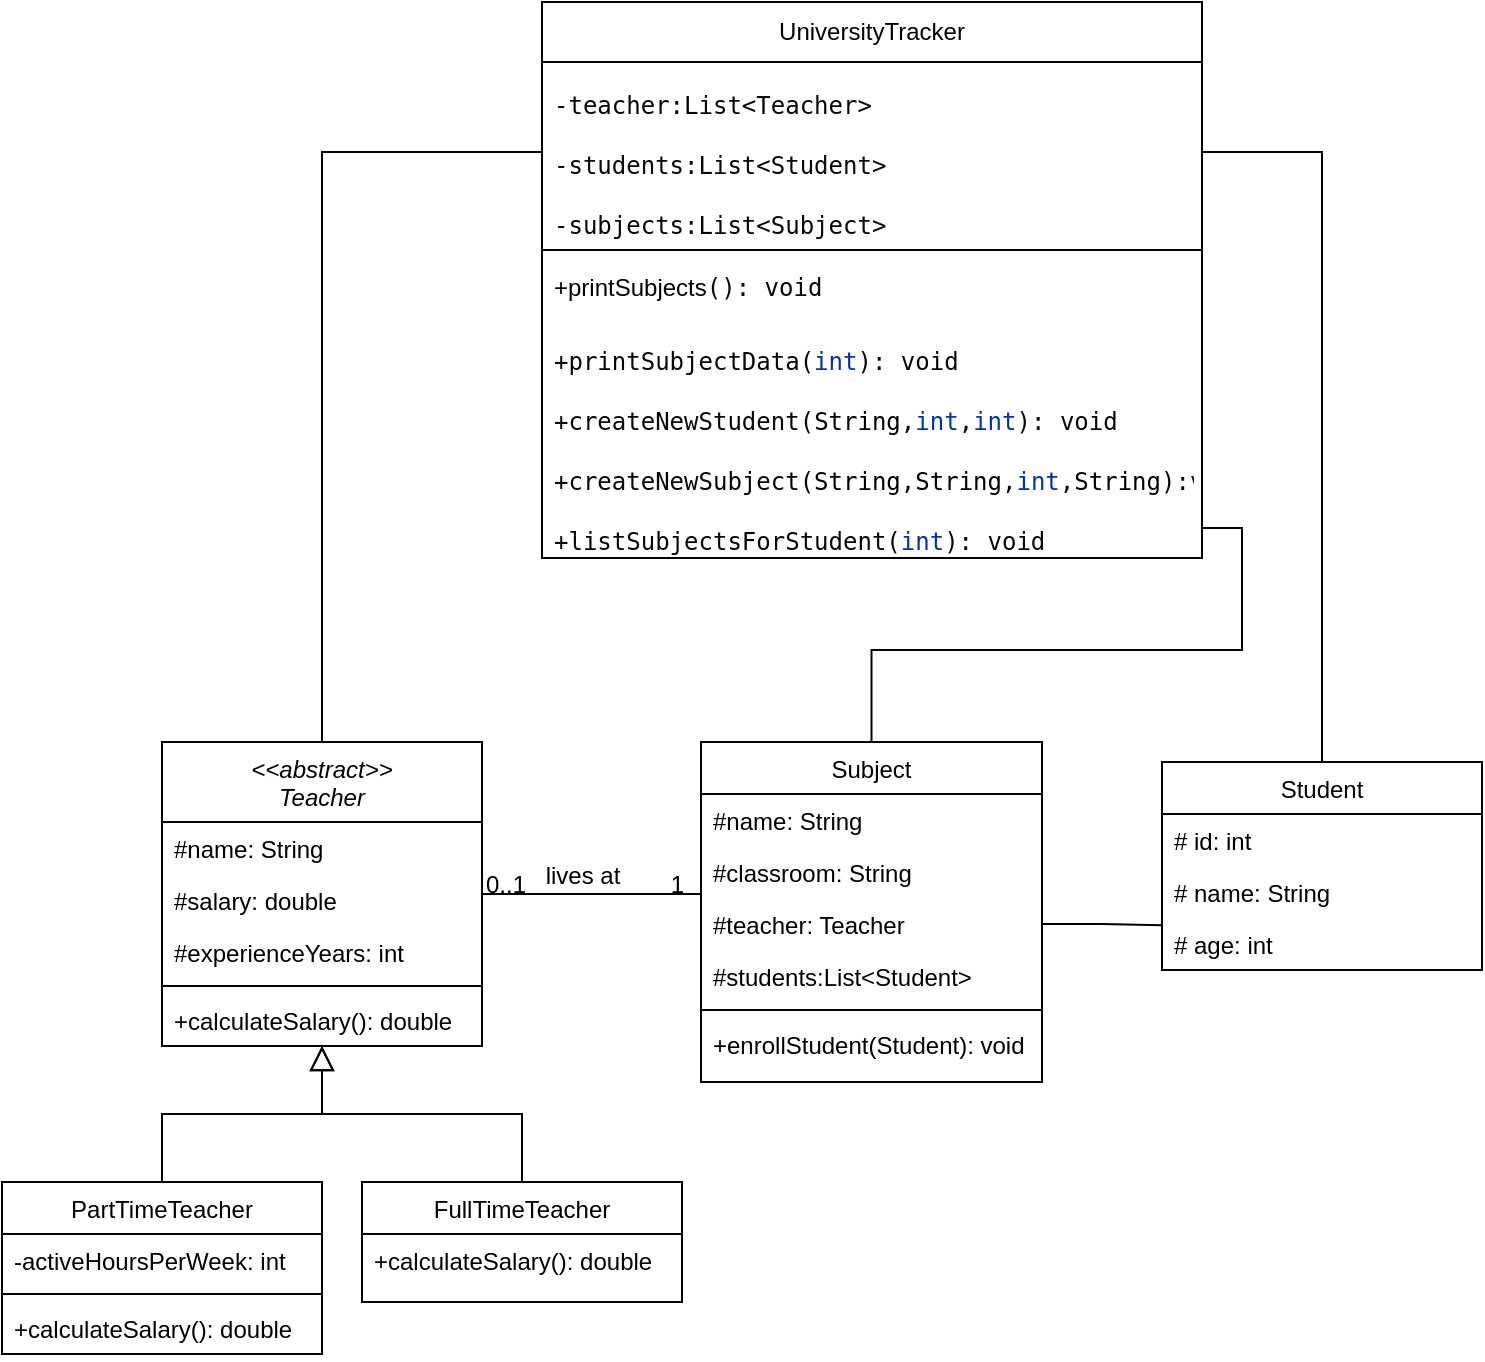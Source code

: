 <mxfile version="21.6.9" type="github">
  <diagram id="C5RBs43oDa-KdzZeNtuy" name="Page-1">
    <mxGraphModel dx="1820" dy="1699" grid="1" gridSize="10" guides="1" tooltips="1" connect="1" arrows="1" fold="1" page="1" pageScale="1" pageWidth="827" pageHeight="1169" math="0" shadow="0">
      <root>
        <mxCell id="WIyWlLk6GJQsqaUBKTNV-0" />
        <mxCell id="WIyWlLk6GJQsqaUBKTNV-1" parent="WIyWlLk6GJQsqaUBKTNV-0" />
        <mxCell id="6salKoNTIVu9IoD2NEyQ-0" style="edgeStyle=orthogonalEdgeStyle;rounded=0;orthogonalLoop=1;jettySize=auto;html=1;entryX=0;entryY=0.5;entryDx=0;entryDy=0;endArrow=none;endFill=0;" edge="1" parent="WIyWlLk6GJQsqaUBKTNV-1" source="6salKoNTIVu9IoD2NEyQ-1" target="6salKoNTIVu9IoD2NEyQ-29">
          <mxGeometry relative="1" as="geometry" />
        </mxCell>
        <mxCell id="6salKoNTIVu9IoD2NEyQ-1" value="&lt;&lt;abstract&gt;&gt;&#xa;Teacher" style="swimlane;fontStyle=2;align=center;verticalAlign=top;childLayout=stackLayout;horizontal=1;startSize=40;horizontalStack=0;resizeParent=1;resizeLast=0;collapsible=1;marginBottom=0;rounded=0;shadow=0;strokeWidth=1;" vertex="1" parent="WIyWlLk6GJQsqaUBKTNV-1">
          <mxGeometry x="40" y="100" width="160" height="152" as="geometry">
            <mxRectangle x="230" y="140" width="160" height="26" as="alternateBounds" />
          </mxGeometry>
        </mxCell>
        <mxCell id="6salKoNTIVu9IoD2NEyQ-2" value="#name: String" style="text;align=left;verticalAlign=top;spacingLeft=4;spacingRight=4;overflow=hidden;rotatable=0;points=[[0,0.5],[1,0.5]];portConstraint=eastwest;" vertex="1" parent="6salKoNTIVu9IoD2NEyQ-1">
          <mxGeometry y="40" width="160" height="26" as="geometry" />
        </mxCell>
        <mxCell id="6salKoNTIVu9IoD2NEyQ-3" value="#salary: double" style="text;align=left;verticalAlign=top;spacingLeft=4;spacingRight=4;overflow=hidden;rotatable=0;points=[[0,0.5],[1,0.5]];portConstraint=eastwest;rounded=0;shadow=0;html=0;" vertex="1" parent="6salKoNTIVu9IoD2NEyQ-1">
          <mxGeometry y="66" width="160" height="26" as="geometry" />
        </mxCell>
        <mxCell id="6salKoNTIVu9IoD2NEyQ-4" value="#experienceYears: int" style="text;align=left;verticalAlign=top;spacingLeft=4;spacingRight=4;overflow=hidden;rotatable=0;points=[[0,0.5],[1,0.5]];portConstraint=eastwest;rounded=0;shadow=0;html=0;" vertex="1" parent="6salKoNTIVu9IoD2NEyQ-1">
          <mxGeometry y="92" width="160" height="26" as="geometry" />
        </mxCell>
        <mxCell id="6salKoNTIVu9IoD2NEyQ-5" value="" style="line;html=1;strokeWidth=1;align=left;verticalAlign=middle;spacingTop=-1;spacingLeft=3;spacingRight=3;rotatable=0;labelPosition=right;points=[];portConstraint=eastwest;" vertex="1" parent="6salKoNTIVu9IoD2NEyQ-1">
          <mxGeometry y="118" width="160" height="8" as="geometry" />
        </mxCell>
        <mxCell id="6salKoNTIVu9IoD2NEyQ-6" value="+calculateSalary(): double" style="text;align=left;verticalAlign=top;spacingLeft=4;spacingRight=4;overflow=hidden;rotatable=0;points=[[0,0.5],[1,0.5]];portConstraint=eastwest;" vertex="1" parent="6salKoNTIVu9IoD2NEyQ-1">
          <mxGeometry y="126" width="160" height="26" as="geometry" />
        </mxCell>
        <mxCell id="6salKoNTIVu9IoD2NEyQ-7" value="PartTimeTeacher" style="swimlane;fontStyle=0;align=center;verticalAlign=top;childLayout=stackLayout;horizontal=1;startSize=26;horizontalStack=0;resizeParent=1;resizeLast=0;collapsible=1;marginBottom=0;rounded=0;shadow=0;strokeWidth=1;" vertex="1" parent="WIyWlLk6GJQsqaUBKTNV-1">
          <mxGeometry x="-40" y="320" width="160" height="86" as="geometry">
            <mxRectangle x="130" y="380" width="160" height="26" as="alternateBounds" />
          </mxGeometry>
        </mxCell>
        <mxCell id="6salKoNTIVu9IoD2NEyQ-8" value="-activeHoursPerWeek: int" style="text;align=left;verticalAlign=top;spacingLeft=4;spacingRight=4;overflow=hidden;rotatable=0;points=[[0,0.5],[1,0.5]];portConstraint=eastwest;" vertex="1" parent="6salKoNTIVu9IoD2NEyQ-7">
          <mxGeometry y="26" width="160" height="26" as="geometry" />
        </mxCell>
        <mxCell id="6salKoNTIVu9IoD2NEyQ-9" value="" style="line;html=1;strokeWidth=1;align=left;verticalAlign=middle;spacingTop=-1;spacingLeft=3;spacingRight=3;rotatable=0;labelPosition=right;points=[];portConstraint=eastwest;" vertex="1" parent="6salKoNTIVu9IoD2NEyQ-7">
          <mxGeometry y="52" width="160" height="8" as="geometry" />
        </mxCell>
        <mxCell id="6salKoNTIVu9IoD2NEyQ-10" value="+calculateSalary(): double" style="text;align=left;verticalAlign=top;spacingLeft=4;spacingRight=4;overflow=hidden;rotatable=0;points=[[0,0.5],[1,0.5]];portConstraint=eastwest;" vertex="1" parent="6salKoNTIVu9IoD2NEyQ-7">
          <mxGeometry y="60" width="160" height="26" as="geometry" />
        </mxCell>
        <mxCell id="6salKoNTIVu9IoD2NEyQ-11" value="" style="endArrow=block;endSize=10;endFill=0;shadow=0;strokeWidth=1;rounded=0;edgeStyle=elbowEdgeStyle;elbow=vertical;" edge="1" parent="WIyWlLk6GJQsqaUBKTNV-1" source="6salKoNTIVu9IoD2NEyQ-7" target="6salKoNTIVu9IoD2NEyQ-1">
          <mxGeometry width="160" relative="1" as="geometry">
            <mxPoint x="200" y="203" as="sourcePoint" />
            <mxPoint x="200" y="203" as="targetPoint" />
          </mxGeometry>
        </mxCell>
        <mxCell id="6salKoNTIVu9IoD2NEyQ-12" value="FullTimeTeacher" style="swimlane;fontStyle=0;align=center;verticalAlign=top;childLayout=stackLayout;horizontal=1;startSize=26;horizontalStack=0;resizeParent=1;resizeLast=0;collapsible=1;marginBottom=0;rounded=0;shadow=0;strokeWidth=1;" vertex="1" parent="WIyWlLk6GJQsqaUBKTNV-1">
          <mxGeometry x="140" y="320" width="160" height="60" as="geometry">
            <mxRectangle x="340" y="380" width="170" height="26" as="alternateBounds" />
          </mxGeometry>
        </mxCell>
        <mxCell id="6salKoNTIVu9IoD2NEyQ-13" value="+calculateSalary(): double" style="text;align=left;verticalAlign=top;spacingLeft=4;spacingRight=4;overflow=hidden;rotatable=0;points=[[0,0.5],[1,0.5]];portConstraint=eastwest;" vertex="1" parent="6salKoNTIVu9IoD2NEyQ-12">
          <mxGeometry y="26" width="160" height="26" as="geometry" />
        </mxCell>
        <mxCell id="6salKoNTIVu9IoD2NEyQ-14" value="" style="endArrow=block;endSize=10;endFill=0;shadow=0;strokeWidth=1;rounded=0;edgeStyle=elbowEdgeStyle;elbow=vertical;" edge="1" parent="WIyWlLk6GJQsqaUBKTNV-1" source="6salKoNTIVu9IoD2NEyQ-12" target="6salKoNTIVu9IoD2NEyQ-1">
          <mxGeometry width="160" relative="1" as="geometry">
            <mxPoint x="210" y="373" as="sourcePoint" />
            <mxPoint x="310" y="271" as="targetPoint" />
          </mxGeometry>
        </mxCell>
        <mxCell id="6salKoNTIVu9IoD2NEyQ-15" style="edgeStyle=orthogonalEdgeStyle;rounded=0;orthogonalLoop=1;jettySize=auto;html=1;entryX=1;entryY=0.5;entryDx=0;entryDy=0;endArrow=none;endFill=0;" edge="1" parent="WIyWlLk6GJQsqaUBKTNV-1" source="6salKoNTIVu9IoD2NEyQ-16" target="6salKoNTIVu9IoD2NEyQ-36">
          <mxGeometry relative="1" as="geometry" />
        </mxCell>
        <mxCell id="6salKoNTIVu9IoD2NEyQ-16" value="Subject" style="swimlane;fontStyle=0;align=center;verticalAlign=top;childLayout=stackLayout;horizontal=1;startSize=26;horizontalStack=0;resizeParent=1;resizeLast=0;collapsible=1;marginBottom=0;rounded=0;shadow=0;strokeWidth=1;" vertex="1" parent="WIyWlLk6GJQsqaUBKTNV-1">
          <mxGeometry x="309.5" y="100" width="170.5" height="170" as="geometry">
            <mxRectangle x="550" y="140" width="160" height="26" as="alternateBounds" />
          </mxGeometry>
        </mxCell>
        <mxCell id="6salKoNTIVu9IoD2NEyQ-17" value="#name: String&#xa;" style="text;align=left;verticalAlign=top;spacingLeft=4;spacingRight=4;overflow=hidden;rotatable=0;points=[[0,0.5],[1,0.5]];portConstraint=eastwest;" vertex="1" parent="6salKoNTIVu9IoD2NEyQ-16">
          <mxGeometry y="26" width="170.5" height="26" as="geometry" />
        </mxCell>
        <mxCell id="6salKoNTIVu9IoD2NEyQ-18" value="#classroom: String" style="text;align=left;verticalAlign=top;spacingLeft=4;spacingRight=4;overflow=hidden;rotatable=0;points=[[0,0.5],[1,0.5]];portConstraint=eastwest;rounded=0;shadow=0;html=0;" vertex="1" parent="6salKoNTIVu9IoD2NEyQ-16">
          <mxGeometry y="52" width="170.5" height="26" as="geometry" />
        </mxCell>
        <mxCell id="6salKoNTIVu9IoD2NEyQ-19" value="#teacher: Teacher" style="text;align=left;verticalAlign=top;spacingLeft=4;spacingRight=4;overflow=hidden;rotatable=0;points=[[0,0.5],[1,0.5]];portConstraint=eastwest;rounded=0;shadow=0;html=0;" vertex="1" parent="6salKoNTIVu9IoD2NEyQ-16">
          <mxGeometry y="78" width="170.5" height="26" as="geometry" />
        </mxCell>
        <mxCell id="6salKoNTIVu9IoD2NEyQ-20" value="#students:List&lt;Student&gt;" style="text;align=left;verticalAlign=top;spacingLeft=4;spacingRight=4;overflow=hidden;rotatable=0;points=[[0,0.5],[1,0.5]];portConstraint=eastwest;rounded=0;shadow=0;html=0;" vertex="1" parent="6salKoNTIVu9IoD2NEyQ-16">
          <mxGeometry y="104" width="170.5" height="26" as="geometry" />
        </mxCell>
        <mxCell id="6salKoNTIVu9IoD2NEyQ-21" value="" style="line;html=1;strokeWidth=1;align=left;verticalAlign=middle;spacingTop=-1;spacingLeft=3;spacingRight=3;rotatable=0;labelPosition=right;points=[];portConstraint=eastwest;" vertex="1" parent="6salKoNTIVu9IoD2NEyQ-16">
          <mxGeometry y="130" width="170.5" height="8" as="geometry" />
        </mxCell>
        <mxCell id="6salKoNTIVu9IoD2NEyQ-22" value="+enrollStudent(Student): void" style="text;align=left;verticalAlign=top;spacingLeft=4;spacingRight=4;overflow=hidden;rotatable=0;points=[[0,0.5],[1,0.5]];portConstraint=eastwest;" vertex="1" parent="6salKoNTIVu9IoD2NEyQ-16">
          <mxGeometry y="138" width="170.5" height="26" as="geometry" />
        </mxCell>
        <mxCell id="6salKoNTIVu9IoD2NEyQ-23" value="" style="endArrow=none;shadow=0;strokeWidth=1;rounded=0;endFill=0;edgeStyle=elbowEdgeStyle;elbow=vertical;" edge="1" parent="WIyWlLk6GJQsqaUBKTNV-1" source="6salKoNTIVu9IoD2NEyQ-1" target="6salKoNTIVu9IoD2NEyQ-16">
          <mxGeometry x="0.5" y="41" relative="1" as="geometry">
            <mxPoint x="380" y="192" as="sourcePoint" />
            <mxPoint x="540" y="192" as="targetPoint" />
            <mxPoint x="-40" y="32" as="offset" />
          </mxGeometry>
        </mxCell>
        <mxCell id="6salKoNTIVu9IoD2NEyQ-24" value="0..1" style="resizable=0;align=left;verticalAlign=bottom;labelBackgroundColor=none;fontSize=12;" connectable="0" vertex="1" parent="6salKoNTIVu9IoD2NEyQ-23">
          <mxGeometry x="-1" relative="1" as="geometry">
            <mxPoint y="4" as="offset" />
          </mxGeometry>
        </mxCell>
        <mxCell id="6salKoNTIVu9IoD2NEyQ-25" value="1" style="resizable=0;align=right;verticalAlign=bottom;labelBackgroundColor=none;fontSize=12;" connectable="0" vertex="1" parent="6salKoNTIVu9IoD2NEyQ-23">
          <mxGeometry x="1" relative="1" as="geometry">
            <mxPoint x="-7" y="4" as="offset" />
          </mxGeometry>
        </mxCell>
        <mxCell id="6salKoNTIVu9IoD2NEyQ-26" value="lives at" style="text;html=1;resizable=0;points=[];;align=center;verticalAlign=middle;labelBackgroundColor=none;rounded=0;shadow=0;strokeWidth=1;fontSize=12;" vertex="1" connectable="0" parent="6salKoNTIVu9IoD2NEyQ-23">
          <mxGeometry x="0.5" y="49" relative="1" as="geometry">
            <mxPoint x="-32" y="40" as="offset" />
          </mxGeometry>
        </mxCell>
        <mxCell id="6salKoNTIVu9IoD2NEyQ-27" value="UniversityTracker" style="swimlane;fontStyle=0;childLayout=stackLayout;horizontal=1;startSize=30;horizontalStack=0;resizeParent=1;resizeParentMax=0;resizeLast=0;collapsible=1;marginBottom=0;whiteSpace=wrap;html=1;" vertex="1" parent="WIyWlLk6GJQsqaUBKTNV-1">
          <mxGeometry x="230" y="-270" width="330" height="278" as="geometry" />
        </mxCell>
        <mxCell id="6salKoNTIVu9IoD2NEyQ-28" value="&lt;div style=&quot;background-color: rgb(255, 255, 255);&quot;&gt;&lt;pre style=&quot;font-family: &amp;quot;JetBrains Mono&amp;quot;, monospace;&quot;&gt;&lt;font color=&quot;#080808&quot;&gt;-teacher:List&amp;lt;Teacher&lt;/font&gt;&lt;span style=&quot;color: rgb(8, 8, 8);&quot;&gt;&amp;gt;&lt;/span&gt;&lt;/pre&gt;&lt;/div&gt;" style="text;strokeColor=none;fillColor=none;align=left;verticalAlign=middle;spacingLeft=4;spacingRight=4;overflow=hidden;points=[[0,0.5],[1,0.5]];portConstraint=eastwest;rotatable=0;whiteSpace=wrap;html=1;" vertex="1" parent="6salKoNTIVu9IoD2NEyQ-27">
          <mxGeometry y="30" width="330" height="30" as="geometry" />
        </mxCell>
        <mxCell id="6salKoNTIVu9IoD2NEyQ-29" value="&lt;pre style=&quot;border-color: var(--border-color); color: rgb(8, 8, 8); font-family: &amp;quot;JetBrains Mono&amp;quot;, monospace;&quot;&gt;-students:List&amp;lt;Student&lt;span style=&quot;border-color: var(--border-color);&quot;&gt;&amp;gt;&lt;/span&gt;&lt;/pre&gt;" style="text;strokeColor=none;fillColor=none;align=left;verticalAlign=middle;spacingLeft=4;spacingRight=4;overflow=hidden;points=[[0,0.5],[1,0.5]];portConstraint=eastwest;rotatable=0;whiteSpace=wrap;html=1;" vertex="1" parent="6salKoNTIVu9IoD2NEyQ-27">
          <mxGeometry y="60" width="330" height="30" as="geometry" />
        </mxCell>
        <mxCell id="6salKoNTIVu9IoD2NEyQ-30" value="&lt;pre style=&quot;border-color: var(--border-color); color: rgb(8, 8, 8); font-family: &amp;quot;JetBrains Mono&amp;quot;, monospace;&quot;&gt;-subjects:List&amp;lt;Subject&lt;span style=&quot;border-color: var(--border-color);&quot;&gt;&amp;gt;&lt;/span&gt;&lt;/pre&gt;" style="text;strokeColor=none;fillColor=none;align=left;verticalAlign=middle;spacingLeft=4;spacingRight=4;overflow=hidden;points=[[0,0.5],[1,0.5]];portConstraint=eastwest;rotatable=0;whiteSpace=wrap;html=1;" vertex="1" parent="6salKoNTIVu9IoD2NEyQ-27">
          <mxGeometry y="90" width="330" height="30" as="geometry" />
        </mxCell>
        <mxCell id="6salKoNTIVu9IoD2NEyQ-31" value="" style="line;html=1;strokeWidth=1;align=left;verticalAlign=middle;spacingTop=-1;spacingLeft=3;spacingRight=3;rotatable=0;labelPosition=right;points=[];portConstraint=eastwest;" vertex="1" parent="6salKoNTIVu9IoD2NEyQ-27">
          <mxGeometry y="120" width="330" height="8" as="geometry" />
        </mxCell>
        <mxCell id="6salKoNTIVu9IoD2NEyQ-32" value="+printSubjects&lt;span style=&quot;font-family: &amp;quot;JetBrains Mono&amp;quot;, monospace; background-color: rgb(255, 255, 255); color: rgb(8, 8, 8);&quot;&gt;(): void&lt;br&gt;&lt;/span&gt;" style="text;align=left;verticalAlign=middle;spacingLeft=4;spacingRight=4;overflow=hidden;points=[[0,0.5],[1,0.5]];portConstraint=eastwest;rotatable=0;whiteSpace=wrap;html=1;" vertex="1" parent="6salKoNTIVu9IoD2NEyQ-27">
          <mxGeometry y="128" width="330" height="30" as="geometry" />
        </mxCell>
        <mxCell id="6salKoNTIVu9IoD2NEyQ-33" value="&lt;div style=&quot;background-color:#ffffff;color:#080808&quot;&gt;&lt;pre style=&quot;font-family:&#39;JetBrains Mono&#39;,monospace;font-size:9,8pt;&quot;&gt;+printSubjectData(&lt;span style=&quot;color:#0033b3;&quot;&gt;int&lt;/span&gt;): void&lt;/pre&gt;&lt;/div&gt;" style="text;align=left;verticalAlign=middle;spacingLeft=4;spacingRight=4;overflow=hidden;points=[[0,0.5],[1,0.5]];portConstraint=eastwest;rotatable=0;whiteSpace=wrap;html=1;" vertex="1" parent="6salKoNTIVu9IoD2NEyQ-27">
          <mxGeometry y="158" width="330" height="30" as="geometry" />
        </mxCell>
        <mxCell id="6salKoNTIVu9IoD2NEyQ-34" value="&lt;div style=&quot;background-color:#ffffff;color:#080808&quot;&gt;&lt;pre style=&quot;font-family:&#39;JetBrains Mono&#39;,monospace;font-size:9,8pt;&quot;&gt;+createNewStudent&lt;span style=&quot;&quot;&gt;(&lt;/span&gt;&lt;span style=&quot;color: rgb(0, 0, 0);&quot;&gt;String&lt;/span&gt;&lt;span style=&quot;&quot;&gt;,&lt;/span&gt;&lt;span style=&quot;color: rgb(0, 51, 179);&quot;&gt;int&lt;/span&gt;&lt;span style=&quot;&quot;&gt;,&lt;/span&gt;&lt;span style=&quot;color: rgb(0, 51, 179);&quot;&gt;int&lt;/span&gt;&lt;span style=&quot;&quot;&gt;)&lt;/span&gt;: void&lt;/pre&gt;&lt;/div&gt;" style="text;align=left;verticalAlign=middle;spacingLeft=4;spacingRight=4;overflow=hidden;points=[[0,0.5],[1,0.5]];portConstraint=eastwest;rotatable=0;whiteSpace=wrap;html=1;" vertex="1" parent="6salKoNTIVu9IoD2NEyQ-27">
          <mxGeometry y="188" width="330" height="30" as="geometry" />
        </mxCell>
        <mxCell id="6salKoNTIVu9IoD2NEyQ-35" value="&lt;div style=&quot;background-color:#ffffff;color:#080808&quot;&gt;&lt;pre style=&quot;font-family:&#39;JetBrains Mono&#39;,monospace;font-size:9,8pt;&quot;&gt;&lt;div&gt;&lt;pre style=&quot;font-family:&#39;JetBrains Mono&#39;,monospace;font-size:9,8pt;&quot;&gt;+createNewSubject(&lt;span style=&quot;color:#000000;&quot;&gt;String&lt;/span&gt;,&lt;span style=&quot;color:#000000;&quot;&gt;String&lt;/span&gt;,&lt;span style=&quot;color:#0033b3;&quot;&gt;int&lt;/span&gt;,&lt;span style=&quot;color:#000000;&quot;&gt;String&lt;/span&gt;):void&lt;/pre&gt;&lt;/div&gt;&lt;/pre&gt;&lt;/div&gt;" style="text;align=left;verticalAlign=middle;spacingLeft=4;spacingRight=4;overflow=hidden;points=[[0,0.5],[1,0.5]];portConstraint=eastwest;rotatable=0;whiteSpace=wrap;html=1;" vertex="1" parent="6salKoNTIVu9IoD2NEyQ-27">
          <mxGeometry y="218" width="330" height="30" as="geometry" />
        </mxCell>
        <mxCell id="6salKoNTIVu9IoD2NEyQ-36" value="&lt;div style=&quot;background-color:#ffffff;color:#080808&quot;&gt;&lt;pre style=&quot;font-family:&#39;JetBrains Mono&#39;,monospace;font-size:9,8pt;&quot;&gt;&lt;pre style=&quot;font-family:&#39;JetBrains Mono&#39;,monospace;font-size:9,8pt;&quot;&gt;&lt;div&gt;&lt;pre style=&quot;font-family:&#39;JetBrains Mono&#39;,monospace;font-size:9,8pt;&quot;&gt;+listSubjectsForStudent(&lt;span style=&quot;color:#0033b3;&quot;&gt;int&lt;/span&gt;): void&lt;/pre&gt;&lt;/div&gt;&lt;/pre&gt;&lt;/pre&gt;&lt;/div&gt;" style="text;align=left;verticalAlign=middle;spacingLeft=4;spacingRight=4;overflow=hidden;points=[[0,0.5],[1,0.5]];portConstraint=eastwest;rotatable=0;whiteSpace=wrap;html=1;" vertex="1" parent="6salKoNTIVu9IoD2NEyQ-27">
          <mxGeometry y="248" width="330" height="30" as="geometry" />
        </mxCell>
        <mxCell id="6salKoNTIVu9IoD2NEyQ-37" value="Student" style="swimlane;fontStyle=0;align=center;verticalAlign=top;childLayout=stackLayout;horizontal=1;startSize=26;horizontalStack=0;resizeParent=1;resizeLast=0;collapsible=1;marginBottom=0;rounded=0;shadow=0;strokeWidth=1;" vertex="1" parent="WIyWlLk6GJQsqaUBKTNV-1">
          <mxGeometry x="540" y="110" width="160" height="104" as="geometry">
            <mxRectangle x="230" y="140" width="160" height="26" as="alternateBounds" />
          </mxGeometry>
        </mxCell>
        <mxCell id="6salKoNTIVu9IoD2NEyQ-38" value="# id: int" style="text;align=left;verticalAlign=top;spacingLeft=4;spacingRight=4;overflow=hidden;rotatable=0;points=[[0,0.5],[1,0.5]];portConstraint=eastwest;" vertex="1" parent="6salKoNTIVu9IoD2NEyQ-37">
          <mxGeometry y="26" width="160" height="26" as="geometry" />
        </mxCell>
        <mxCell id="6salKoNTIVu9IoD2NEyQ-39" value="# name: String" style="text;align=left;verticalAlign=top;spacingLeft=4;spacingRight=4;overflow=hidden;rotatable=0;points=[[0,0.5],[1,0.5]];portConstraint=eastwest;rounded=0;shadow=0;html=0;" vertex="1" parent="6salKoNTIVu9IoD2NEyQ-37">
          <mxGeometry y="52" width="160" height="26" as="geometry" />
        </mxCell>
        <mxCell id="6salKoNTIVu9IoD2NEyQ-40" value="# age: int" style="text;align=left;verticalAlign=top;spacingLeft=4;spacingRight=4;overflow=hidden;rotatable=0;points=[[0,0.5],[1,0.5]];portConstraint=eastwest;rounded=0;shadow=0;html=0;" vertex="1" parent="6salKoNTIVu9IoD2NEyQ-37">
          <mxGeometry y="78" width="160" height="26" as="geometry" />
        </mxCell>
        <mxCell id="6salKoNTIVu9IoD2NEyQ-41" style="edgeStyle=orthogonalEdgeStyle;rounded=0;orthogonalLoop=1;jettySize=auto;html=1;entryX=0;entryY=0.141;entryDx=0;entryDy=0;entryPerimeter=0;startArrow=none;startFill=0;endArrow=none;endFill=0;" edge="1" parent="WIyWlLk6GJQsqaUBKTNV-1" source="6salKoNTIVu9IoD2NEyQ-19" target="6salKoNTIVu9IoD2NEyQ-40">
          <mxGeometry relative="1" as="geometry" />
        </mxCell>
        <mxCell id="6salKoNTIVu9IoD2NEyQ-42" style="edgeStyle=orthogonalEdgeStyle;rounded=0;orthogonalLoop=1;jettySize=auto;html=1;entryX=0.5;entryY=0;entryDx=0;entryDy=0;startArrow=none;startFill=0;endArrow=none;endFill=0;" edge="1" parent="WIyWlLk6GJQsqaUBKTNV-1" source="6salKoNTIVu9IoD2NEyQ-29" target="6salKoNTIVu9IoD2NEyQ-37">
          <mxGeometry relative="1" as="geometry" />
        </mxCell>
      </root>
    </mxGraphModel>
  </diagram>
</mxfile>
